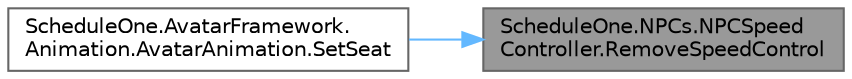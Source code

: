 digraph "ScheduleOne.NPCs.NPCSpeedController.RemoveSpeedControl"
{
 // LATEX_PDF_SIZE
  bgcolor="transparent";
  edge [fontname=Helvetica,fontsize=10,labelfontname=Helvetica,labelfontsize=10];
  node [fontname=Helvetica,fontsize=10,shape=box,height=0.2,width=0.4];
  rankdir="RL";
  Node1 [id="Node000001",label="ScheduleOne.NPCs.NPCSpeed\lController.RemoveSpeedControl",height=0.2,width=0.4,color="gray40", fillcolor="grey60", style="filled", fontcolor="black",tooltip=" "];
  Node1 -> Node2 [id="edge1_Node000001_Node000002",dir="back",color="steelblue1",style="solid",tooltip=" "];
  Node2 [id="Node000002",label="ScheduleOne.AvatarFramework.\lAnimation.AvatarAnimation.SetSeat",height=0.2,width=0.4,color="grey40", fillcolor="white", style="filled",URL="$class_schedule_one_1_1_avatar_framework_1_1_animation_1_1_avatar_animation.html#a5e030f9b765fe2b9ef21e35cd7c05eb6",tooltip=" "];
}
